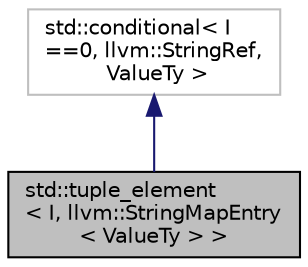 digraph "std::tuple_element&lt; I, llvm::StringMapEntry&lt; ValueTy &gt; &gt;"
{
 // LATEX_PDF_SIZE
  bgcolor="transparent";
  edge [fontname="Helvetica",fontsize="10",labelfontname="Helvetica",labelfontsize="10"];
  node [fontname="Helvetica",fontsize="10",shape=record];
  Node1 [label="std::tuple_element\l\< I, llvm::StringMapEntry\l\< ValueTy \> \>",height=0.2,width=0.4,color="black", fillcolor="grey75", style="filled", fontcolor="black",tooltip=" "];
  Node2 -> Node1 [dir="back",color="midnightblue",fontsize="10",style="solid",fontname="Helvetica"];
  Node2 [label="std::conditional\< I\l==0, llvm::StringRef,\l ValueTy \>",height=0.2,width=0.4,color="grey75",tooltip=" "];
}
